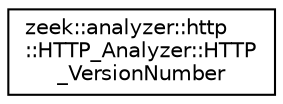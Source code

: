 digraph "Graphical Class Hierarchy"
{
 // LATEX_PDF_SIZE
  edge [fontname="Helvetica",fontsize="10",labelfontname="Helvetica",labelfontsize="10"];
  node [fontname="Helvetica",fontsize="10",shape=record];
  rankdir="LR";
  Node0 [label="zeek::analyzer::http\l::HTTP_Analyzer::HTTP\l_VersionNumber",height=0.2,width=0.4,color="black", fillcolor="white", style="filled",URL="$d5/d7b/structzeek_1_1analyzer_1_1http_1_1HTTP__Analyzer_1_1HTTP__VersionNumber.html",tooltip=" "];
}
